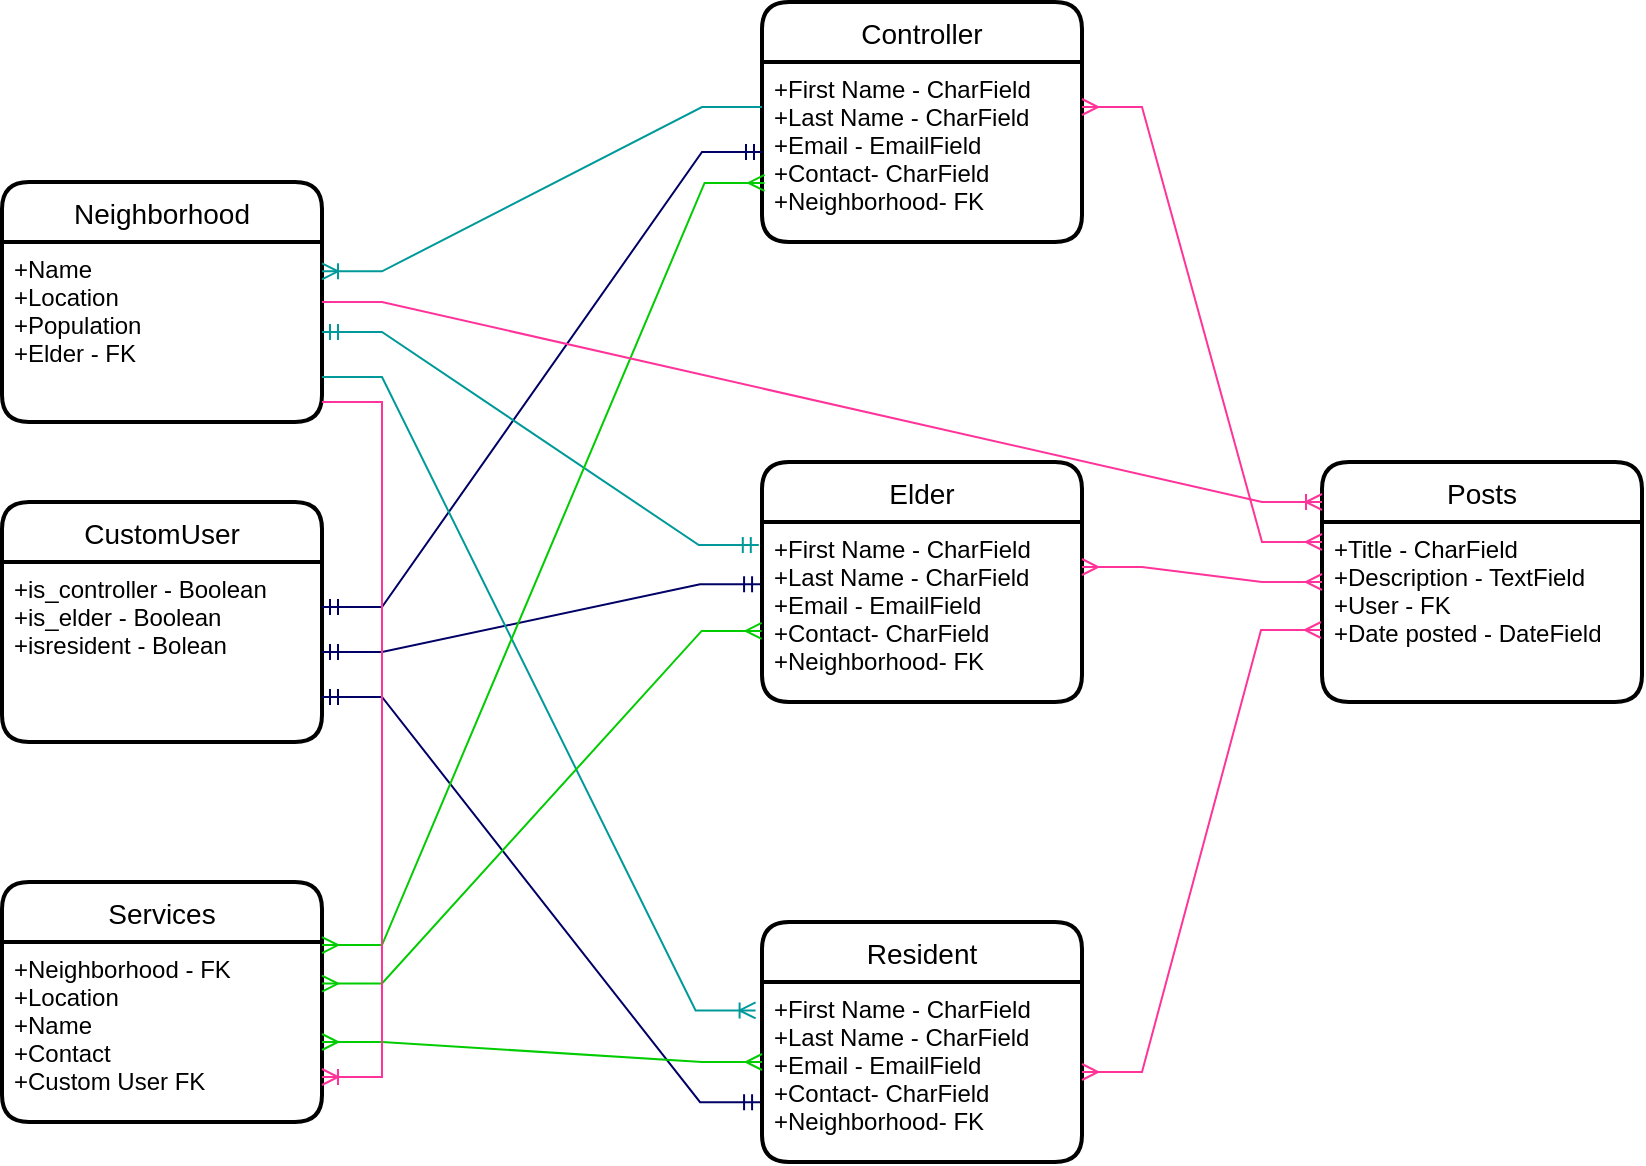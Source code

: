 <mxfile version="20.0.1" type="github">
  <diagram id="EXZT-ICQkFPjn3lPqpmB" name="Page-1">
    <mxGraphModel dx="1030" dy="1803" grid="1" gridSize="10" guides="1" tooltips="1" connect="1" arrows="1" fold="1" page="1" pageScale="1" pageWidth="850" pageHeight="1100" math="0" shadow="0">
      <root>
        <mxCell id="0" />
        <mxCell id="1" parent="0" />
        <mxCell id="orOQ1NgVfUw4ZZZ5vbPm-1" value="CustomUser" style="swimlane;childLayout=stackLayout;horizontal=1;startSize=30;horizontalStack=0;rounded=1;fontSize=14;fontStyle=0;strokeWidth=2;resizeParent=0;resizeLast=1;shadow=0;dashed=0;align=center;" vertex="1" parent="1">
          <mxGeometry x="20" y="130" width="160" height="120" as="geometry" />
        </mxCell>
        <mxCell id="orOQ1NgVfUw4ZZZ5vbPm-2" value="+is_controller - Boolean&#xa;+is_elder - Boolean&#xa;+isresident - Bolean" style="align=left;strokeColor=none;fillColor=none;spacingLeft=4;fontSize=12;verticalAlign=top;resizable=0;rotatable=0;part=1;" vertex="1" parent="orOQ1NgVfUw4ZZZ5vbPm-1">
          <mxGeometry y="30" width="160" height="90" as="geometry" />
        </mxCell>
        <mxCell id="orOQ1NgVfUw4ZZZ5vbPm-5" value="Elder" style="swimlane;childLayout=stackLayout;horizontal=1;startSize=30;horizontalStack=0;rounded=1;fontSize=14;fontStyle=0;strokeWidth=2;resizeParent=0;resizeLast=1;shadow=0;dashed=0;align=center;fontColor=#000000;" vertex="1" parent="1">
          <mxGeometry x="400" y="110" width="160" height="120" as="geometry" />
        </mxCell>
        <mxCell id="orOQ1NgVfUw4ZZZ5vbPm-6" value="+First Name - CharField&#xa;+Last Name - CharField&#xa;+Email - EmailField&#xa;+Contact- CharField&#xa;+Neighborhood- FK" style="align=left;strokeColor=none;fillColor=none;spacingLeft=4;fontSize=12;verticalAlign=top;resizable=0;rotatable=0;part=1;fontColor=#000000;" vertex="1" parent="orOQ1NgVfUw4ZZZ5vbPm-5">
          <mxGeometry y="30" width="160" height="90" as="geometry" />
        </mxCell>
        <mxCell id="orOQ1NgVfUw4ZZZ5vbPm-7" value="Resident" style="swimlane;childLayout=stackLayout;horizontal=1;startSize=30;horizontalStack=0;rounded=1;fontSize=14;fontStyle=0;strokeWidth=2;resizeParent=0;resizeLast=1;shadow=0;dashed=0;align=center;fontColor=#000000;" vertex="1" parent="1">
          <mxGeometry x="400" y="340" width="160" height="120" as="geometry" />
        </mxCell>
        <mxCell id="orOQ1NgVfUw4ZZZ5vbPm-8" value="+First Name - CharField&#xa;+Last Name - CharField&#xa;+Email - EmailField&#xa;+Contact- CharField&#xa;+Neighborhood- FK" style="align=left;strokeColor=none;fillColor=none;spacingLeft=4;fontSize=12;verticalAlign=top;resizable=0;rotatable=0;part=1;fontColor=#000000;" vertex="1" parent="orOQ1NgVfUw4ZZZ5vbPm-7">
          <mxGeometry y="30" width="160" height="90" as="geometry" />
        </mxCell>
        <mxCell id="orOQ1NgVfUw4ZZZ5vbPm-11" value="Controller" style="swimlane;childLayout=stackLayout;horizontal=1;startSize=30;horizontalStack=0;rounded=1;fontSize=14;fontStyle=0;strokeWidth=2;resizeParent=0;resizeLast=1;shadow=0;dashed=0;align=center;fontColor=#000000;" vertex="1" parent="1">
          <mxGeometry x="400" y="-120" width="160" height="120" as="geometry" />
        </mxCell>
        <mxCell id="orOQ1NgVfUw4ZZZ5vbPm-12" value="+First Name - CharField&#xa;+Last Name - CharField&#xa;+Email - EmailField&#xa;+Contact- CharField&#xa;+Neighborhood- FK" style="align=left;strokeColor=none;fillColor=none;spacingLeft=4;fontSize=12;verticalAlign=top;resizable=0;rotatable=0;part=1;fontColor=#000000;" vertex="1" parent="orOQ1NgVfUw4ZZZ5vbPm-11">
          <mxGeometry y="30" width="160" height="90" as="geometry" />
        </mxCell>
        <mxCell id="orOQ1NgVfUw4ZZZ5vbPm-15" value="" style="edgeStyle=entityRelationEdgeStyle;fontSize=12;html=1;endArrow=ERmandOne;startArrow=ERmandOne;rounded=0;fontColor=#000000;strokeColor=#000066;exitX=1;exitY=0.25;exitDx=0;exitDy=0;entryX=0;entryY=0.5;entryDx=0;entryDy=0;" edge="1" parent="1" source="orOQ1NgVfUw4ZZZ5vbPm-2" target="orOQ1NgVfUw4ZZZ5vbPm-12">
          <mxGeometry width="100" height="100" relative="1" as="geometry">
            <mxPoint x="170" y="190" as="sourcePoint" />
            <mxPoint x="270" y="90" as="targetPoint" />
          </mxGeometry>
        </mxCell>
        <mxCell id="orOQ1NgVfUw4ZZZ5vbPm-16" value="" style="edgeStyle=entityRelationEdgeStyle;fontSize=12;html=1;endArrow=ERmandOne;startArrow=ERmandOne;rounded=0;fontColor=#000000;strokeColor=#000066;exitX=1;exitY=0.75;exitDx=0;exitDy=0;entryX=-0.006;entryY=0.668;entryDx=0;entryDy=0;entryPerimeter=0;" edge="1" parent="1" source="orOQ1NgVfUw4ZZZ5vbPm-2" target="orOQ1NgVfUw4ZZZ5vbPm-8">
          <mxGeometry width="100" height="100" relative="1" as="geometry">
            <mxPoint x="180" y="247" as="sourcePoint" />
            <mxPoint x="265" y="330" as="targetPoint" />
          </mxGeometry>
        </mxCell>
        <mxCell id="orOQ1NgVfUw4ZZZ5vbPm-18" value="" style="edgeStyle=entityRelationEdgeStyle;fontSize=12;html=1;endArrow=ERmandOne;startArrow=ERmandOne;rounded=0;fontColor=#000000;strokeColor=#000066;entryX=-0.006;entryY=0.346;entryDx=0;entryDy=0;exitX=1;exitY=0.5;exitDx=0;exitDy=0;entryPerimeter=0;" edge="1" parent="1" source="orOQ1NgVfUw4ZZZ5vbPm-2" target="orOQ1NgVfUw4ZZZ5vbPm-6">
          <mxGeometry width="100" height="100" relative="1" as="geometry">
            <mxPoint x="180" y="230" as="sourcePoint" />
            <mxPoint x="280" y="200" as="targetPoint" />
          </mxGeometry>
        </mxCell>
        <mxCell id="orOQ1NgVfUw4ZZZ5vbPm-19" value="Neighborhood" style="swimlane;childLayout=stackLayout;horizontal=1;startSize=30;horizontalStack=0;rounded=1;fontSize=14;fontStyle=0;strokeWidth=2;resizeParent=0;resizeLast=1;shadow=0;dashed=0;align=center;fontColor=#000000;" vertex="1" parent="1">
          <mxGeometry x="20" y="-30" width="160" height="120" as="geometry" />
        </mxCell>
        <mxCell id="orOQ1NgVfUw4ZZZ5vbPm-20" value="+Name&#xa;+Location&#xa;+Population&#xa;+Elder - FK" style="align=left;strokeColor=none;fillColor=none;spacingLeft=4;fontSize=12;verticalAlign=top;resizable=0;rotatable=0;part=1;fontColor=#000000;" vertex="1" parent="orOQ1NgVfUw4ZZZ5vbPm-19">
          <mxGeometry y="30" width="160" height="90" as="geometry" />
        </mxCell>
        <mxCell id="orOQ1NgVfUw4ZZZ5vbPm-21" value="Services" style="swimlane;childLayout=stackLayout;horizontal=1;startSize=30;horizontalStack=0;rounded=1;fontSize=14;fontStyle=0;strokeWidth=2;resizeParent=0;resizeLast=1;shadow=0;dashed=0;align=center;fontColor=#000000;" vertex="1" parent="1">
          <mxGeometry x="20" y="320" width="160" height="120" as="geometry" />
        </mxCell>
        <mxCell id="orOQ1NgVfUw4ZZZ5vbPm-22" value="+Neighborhood - FK&#xa;+Location&#xa;+Name&#xa;+Contact&#xa;+Custom User FK" style="align=left;strokeColor=none;fillColor=none;spacingLeft=4;fontSize=12;verticalAlign=top;resizable=0;rotatable=0;part=1;fontColor=#000000;" vertex="1" parent="orOQ1NgVfUw4ZZZ5vbPm-21">
          <mxGeometry y="30" width="160" height="90" as="geometry" />
        </mxCell>
        <mxCell id="orOQ1NgVfUw4ZZZ5vbPm-23" value="" style="edgeStyle=entityRelationEdgeStyle;fontSize=12;html=1;endArrow=ERmandOne;startArrow=ERmandOne;rounded=0;fontColor=#000000;strokeColor=#009999;entryX=-0.01;entryY=0.128;entryDx=0;entryDy=0;exitX=1;exitY=0.5;exitDx=0;exitDy=0;entryPerimeter=0;" edge="1" parent="1" source="orOQ1NgVfUw4ZZZ5vbPm-20" target="orOQ1NgVfUw4ZZZ5vbPm-6">
          <mxGeometry width="100" height="100" relative="1" as="geometry">
            <mxPoint x="180" y="60" as="sourcePoint" />
            <mxPoint x="260" y="180" as="targetPoint" />
          </mxGeometry>
        </mxCell>
        <mxCell id="orOQ1NgVfUw4ZZZ5vbPm-26" value="" style="edgeStyle=entityRelationEdgeStyle;fontSize=12;html=1;endArrow=ERoneToMany;rounded=0;fontColor=#000000;strokeColor=#009999;exitX=0;exitY=0.25;exitDx=0;exitDy=0;entryX=1;entryY=0.163;entryDx=0;entryDy=0;entryPerimeter=0;" edge="1" parent="1" source="orOQ1NgVfUw4ZZZ5vbPm-12" target="orOQ1NgVfUw4ZZZ5vbPm-20">
          <mxGeometry width="100" height="100" relative="1" as="geometry">
            <mxPoint x="200" y="-50" as="sourcePoint" />
            <mxPoint x="300" y="-150" as="targetPoint" />
          </mxGeometry>
        </mxCell>
        <mxCell id="orOQ1NgVfUw4ZZZ5vbPm-27" value="" style="edgeStyle=entityRelationEdgeStyle;fontSize=12;html=1;endArrow=ERoneToMany;rounded=0;fontColor=#000000;strokeColor=#009999;exitX=1;exitY=0.75;exitDx=0;exitDy=0;entryX=-0.02;entryY=0.158;entryDx=0;entryDy=0;entryPerimeter=0;" edge="1" parent="1" source="orOQ1NgVfUw4ZZZ5vbPm-20" target="orOQ1NgVfUw4ZZZ5vbPm-8">
          <mxGeometry width="100" height="100" relative="1" as="geometry">
            <mxPoint x="180" y="80" as="sourcePoint" />
            <mxPoint x="450" y="450" as="targetPoint" />
          </mxGeometry>
        </mxCell>
        <mxCell id="orOQ1NgVfUw4ZZZ5vbPm-28" value="" style="edgeStyle=entityRelationEdgeStyle;fontSize=12;html=1;endArrow=ERmany;startArrow=ERmany;rounded=0;fontColor=#000000;strokeColor=#00CC00;" edge="1" parent="1">
          <mxGeometry width="100" height="100" relative="1" as="geometry">
            <mxPoint x="180" y="400" as="sourcePoint" />
            <mxPoint x="400" y="410" as="targetPoint" />
          </mxGeometry>
        </mxCell>
        <mxCell id="orOQ1NgVfUw4ZZZ5vbPm-29" value="" style="edgeStyle=entityRelationEdgeStyle;fontSize=12;html=1;endArrow=ERmany;startArrow=ERmany;rounded=0;fontColor=#000000;strokeColor=#00CC00;entryX=-0.001;entryY=0.605;entryDx=0;entryDy=0;entryPerimeter=0;" edge="1" parent="1" target="orOQ1NgVfUw4ZZZ5vbPm-6">
          <mxGeometry width="100" height="100" relative="1" as="geometry">
            <mxPoint x="180" y="370.77" as="sourcePoint" />
            <mxPoint x="262.12" y="269.23" as="targetPoint" />
          </mxGeometry>
        </mxCell>
        <mxCell id="orOQ1NgVfUw4ZZZ5vbPm-30" value="" style="edgeStyle=entityRelationEdgeStyle;fontSize=12;html=1;endArrow=ERmany;startArrow=ERmany;rounded=0;fontColor=#000000;strokeColor=#00CC00;entryX=0.008;entryY=0.672;entryDx=0;entryDy=0;entryPerimeter=0;" edge="1" parent="1" target="orOQ1NgVfUw4ZZZ5vbPm-12">
          <mxGeometry width="100" height="100" relative="1" as="geometry">
            <mxPoint x="180" y="351.54" as="sourcePoint" />
            <mxPoint x="262.12" y="250.0" as="targetPoint" />
          </mxGeometry>
        </mxCell>
        <mxCell id="orOQ1NgVfUw4ZZZ5vbPm-34" value="" style="edgeStyle=entityRelationEdgeStyle;fontSize=12;html=1;endArrow=ERoneToMany;rounded=0;fontColor=#000000;strokeColor=#FF3399;entryX=1;entryY=0.75;entryDx=0;entryDy=0;" edge="1" parent="1" target="orOQ1NgVfUw4ZZZ5vbPm-22">
          <mxGeometry width="100" height="100" relative="1" as="geometry">
            <mxPoint x="180" y="80" as="sourcePoint" />
            <mxPoint x="-110.8" y="99.81" as="targetPoint" />
          </mxGeometry>
        </mxCell>
        <mxCell id="orOQ1NgVfUw4ZZZ5vbPm-36" value="Posts" style="swimlane;childLayout=stackLayout;horizontal=1;startSize=30;horizontalStack=0;rounded=1;fontSize=14;fontStyle=0;strokeWidth=2;resizeParent=0;resizeLast=1;shadow=0;dashed=0;align=center;fontColor=#000000;" vertex="1" parent="1">
          <mxGeometry x="680" y="110" width="160" height="120" as="geometry" />
        </mxCell>
        <mxCell id="orOQ1NgVfUw4ZZZ5vbPm-37" value="+Title - CharField&#xa;+Description - TextField&#xa;+User - FK&#xa;+Date posted - DateField" style="align=left;strokeColor=none;fillColor=none;spacingLeft=4;fontSize=12;verticalAlign=top;resizable=0;rotatable=0;part=1;fontColor=#000000;" vertex="1" parent="orOQ1NgVfUw4ZZZ5vbPm-36">
          <mxGeometry y="30" width="160" height="90" as="geometry" />
        </mxCell>
        <mxCell id="orOQ1NgVfUw4ZZZ5vbPm-39" value="" style="edgeStyle=entityRelationEdgeStyle;fontSize=12;html=1;endArrow=ERmany;startArrow=ERmany;rounded=0;fontColor=#000000;strokeColor=#FF3399;exitX=1;exitY=0.5;exitDx=0;exitDy=0;entryX=-0.003;entryY=0.6;entryDx=0;entryDy=0;entryPerimeter=0;" edge="1" parent="1" source="orOQ1NgVfUw4ZZZ5vbPm-8" target="orOQ1NgVfUw4ZZZ5vbPm-37">
          <mxGeometry width="100" height="100" relative="1" as="geometry">
            <mxPoint x="580" y="280" as="sourcePoint" />
            <mxPoint x="680" y="180" as="targetPoint" />
          </mxGeometry>
        </mxCell>
        <mxCell id="orOQ1NgVfUw4ZZZ5vbPm-40" value="" style="edgeStyle=entityRelationEdgeStyle;fontSize=12;html=1;endArrow=ERmany;startArrow=ERmany;rounded=0;fontColor=#000000;strokeColor=#FF3399;exitX=1;exitY=0.25;exitDx=0;exitDy=0;" edge="1" parent="1" source="orOQ1NgVfUw4ZZZ5vbPm-6">
          <mxGeometry width="100" height="100" relative="1" as="geometry">
            <mxPoint x="560" y="395" as="sourcePoint" />
            <mxPoint x="680" y="170" as="targetPoint" />
          </mxGeometry>
        </mxCell>
        <mxCell id="orOQ1NgVfUw4ZZZ5vbPm-41" value="" style="edgeStyle=entityRelationEdgeStyle;fontSize=12;html=1;endArrow=ERmany;startArrow=ERmany;rounded=0;fontColor=#000000;strokeColor=#FF3399;exitX=1;exitY=0.25;exitDx=0;exitDy=0;" edge="1" parent="1" source="orOQ1NgVfUw4ZZZ5vbPm-12">
          <mxGeometry width="100" height="100" relative="1" as="geometry">
            <mxPoint x="560" y="385" as="sourcePoint" />
            <mxPoint x="680" y="150" as="targetPoint" />
          </mxGeometry>
        </mxCell>
        <mxCell id="orOQ1NgVfUw4ZZZ5vbPm-42" value="" style="edgeStyle=entityRelationEdgeStyle;fontSize=12;html=1;endArrow=ERoneToMany;rounded=0;fontColor=#000000;strokeColor=#FF3399;" edge="1" parent="1">
          <mxGeometry width="100" height="100" relative="1" as="geometry">
            <mxPoint x="180" y="30" as="sourcePoint" />
            <mxPoint x="680" y="130" as="targetPoint" />
          </mxGeometry>
        </mxCell>
      </root>
    </mxGraphModel>
  </diagram>
</mxfile>
